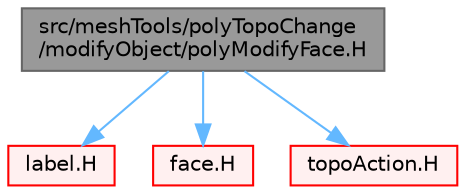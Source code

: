 digraph "src/meshTools/polyTopoChange/modifyObject/polyModifyFace.H"
{
 // LATEX_PDF_SIZE
  bgcolor="transparent";
  edge [fontname=Helvetica,fontsize=10,labelfontname=Helvetica,labelfontsize=10];
  node [fontname=Helvetica,fontsize=10,shape=box,height=0.2,width=0.4];
  Node1 [id="Node000001",label="src/meshTools/polyTopoChange\l/modifyObject/polyModifyFace.H",height=0.2,width=0.4,color="gray40", fillcolor="grey60", style="filled", fontcolor="black",tooltip=" "];
  Node1 -> Node2 [id="edge1_Node000001_Node000002",color="steelblue1",style="solid",tooltip=" "];
  Node2 [id="Node000002",label="label.H",height=0.2,width=0.4,color="red", fillcolor="#FFF0F0", style="filled",URL="$label_8H.html",tooltip=" "];
  Node1 -> Node25 [id="edge2_Node000001_Node000025",color="steelblue1",style="solid",tooltip=" "];
  Node25 [id="Node000025",label="face.H",height=0.2,width=0.4,color="red", fillcolor="#FFF0F0", style="filled",URL="$face_8H.html",tooltip=" "];
  Node1 -> Node212 [id="edge3_Node000001_Node000212",color="steelblue1",style="solid",tooltip=" "];
  Node212 [id="Node000212",label="topoAction.H",height=0.2,width=0.4,color="red", fillcolor="#FFF0F0", style="filled",URL="$topoAction_8H.html",tooltip=" "];
}
